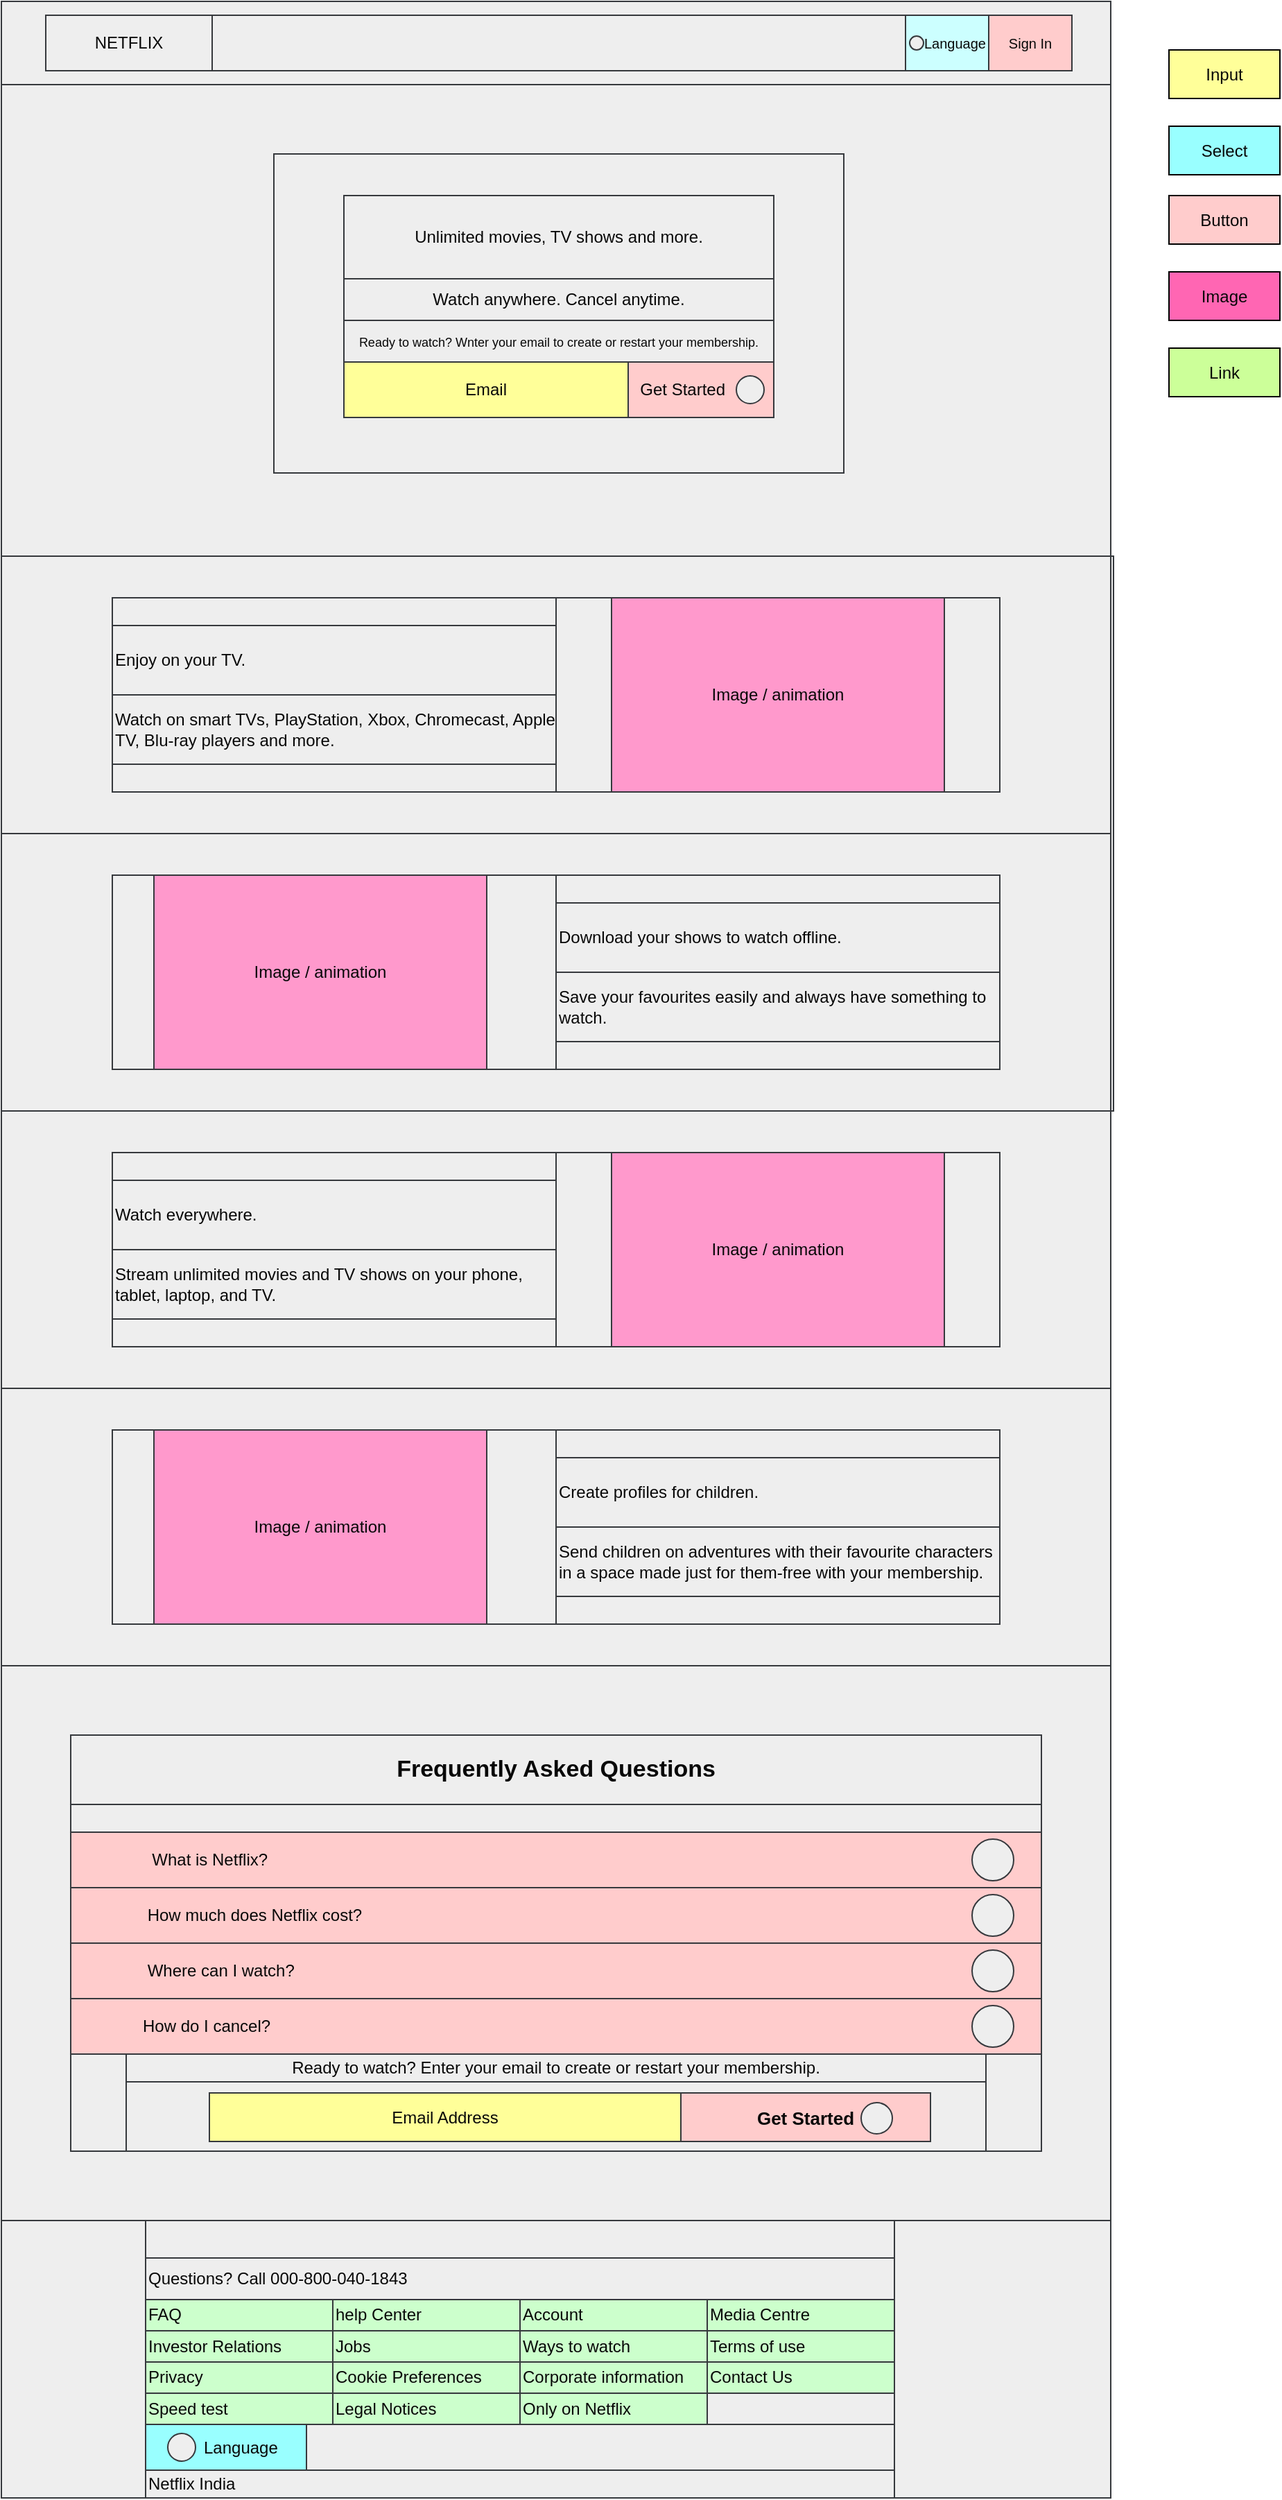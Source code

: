 <mxfile>
    <diagram id="2MTchfFb_s9nYzjPxEpD" name="Page-1">
        <mxGraphModel dx="890" dy="486" grid="1" gridSize="10" guides="1" tooltips="1" connect="1" arrows="1" fold="1" page="1" pageScale="1" pageWidth="827" pageHeight="1169" math="0" shadow="0">
            <root>
                <mxCell id="0"/>
                <mxCell id="1" parent="0"/>
                <mxCell id="gwxy_xO0gbG-nAFQHQx_-2" value="" style="rounded=0;whiteSpace=wrap;html=1;fillColor=#eeeeee;strokeColor=#36393d;fontColor=#080808;" parent="1" vertex="1">
                    <mxGeometry x="38" y="40" width="800" height="400" as="geometry"/>
                </mxCell>
                <mxCell id="gwxy_xO0gbG-nAFQHQx_-7" value="" style="rounded=0;whiteSpace=wrap;html=1;fillColor=#eeeeee;strokeColor=#36393d;fontColor=#080808;" parent="1" vertex="1">
                    <mxGeometry x="38" y="40" width="800" height="60" as="geometry"/>
                </mxCell>
                <mxCell id="gwxy_xO0gbG-nAFQHQx_-8" value="" style="rounded=0;whiteSpace=wrap;html=1;fillColor=#eeeeee;strokeColor=#36393d;fontColor=#080808;" parent="1" vertex="1">
                    <mxGeometry x="70" y="50" width="740" height="40" as="geometry"/>
                </mxCell>
                <mxCell id="gwxy_xO0gbG-nAFQHQx_-9" value="NETFLIX" style="rounded=0;whiteSpace=wrap;html=1;fillColor=#eeeeee;strokeColor=#36393d;fontColor=#080808;" parent="1" vertex="1">
                    <mxGeometry x="70" y="50" width="120" height="40" as="geometry"/>
                </mxCell>
                <mxCell id="gwxy_xO0gbG-nAFQHQx_-10" value="Language" style="rounded=0;whiteSpace=wrap;html=1;fontSize=10;align=right;fillColor=#CCFFFF;strokeColor=#36393d;fontColor=#080808;" parent="1" vertex="1">
                    <mxGeometry x="690" y="50" width="60" height="40" as="geometry"/>
                </mxCell>
                <mxCell id="gwxy_xO0gbG-nAFQHQx_-11" value="Sign In" style="rounded=0;whiteSpace=wrap;html=1;fontSize=10;fillColor=#FFCCCC;strokeColor=#36393d;fontColor=#080808;" parent="1" vertex="1">
                    <mxGeometry x="750" y="50" width="60" height="40" as="geometry"/>
                </mxCell>
                <mxCell id="gwxy_xO0gbG-nAFQHQx_-14" value="" style="rounded=0;whiteSpace=wrap;html=1;fillColor=#eeeeee;strokeColor=#36393d;fontColor=#080808;" parent="1" vertex="1">
                    <mxGeometry x="234.5" y="150" width="411" height="230" as="geometry"/>
                </mxCell>
                <mxCell id="gwxy_xO0gbG-nAFQHQx_-15" value="Unlimited movies, TV shows and more." style="rounded=0;whiteSpace=wrap;html=1;fillColor=#eeeeee;strokeColor=#36393d;fontColor=#080808;" parent="1" vertex="1">
                    <mxGeometry x="285" y="180" width="310" height="60" as="geometry"/>
                </mxCell>
                <mxCell id="gwxy_xO0gbG-nAFQHQx_-16" value="Watch anywhere. Cancel anytime." style="rounded=0;whiteSpace=wrap;html=1;fillColor=#eeeeee;strokeColor=#36393d;fontColor=#080808;" parent="1" vertex="1">
                    <mxGeometry x="285" y="240" width="310" height="30" as="geometry"/>
                </mxCell>
                <mxCell id="gwxy_xO0gbG-nAFQHQx_-17" value="&lt;font style=&quot;font-size: 9px&quot;&gt;Ready to watch? Wnter your email to create or restart your membership.&lt;/font&gt;" style="rounded=0;whiteSpace=wrap;html=1;fillColor=#eeeeee;strokeColor=#36393d;fontColor=#080808;" parent="1" vertex="1">
                    <mxGeometry x="285" y="270" width="310" height="30" as="geometry"/>
                </mxCell>
                <mxCell id="gwxy_xO0gbG-nAFQHQx_-18" value="Email" style="rounded=0;whiteSpace=wrap;html=1;fillColor=#FFFF99;strokeColor=#36393d;fontColor=#080808;" parent="1" vertex="1">
                    <mxGeometry x="285" y="300" width="205" height="40" as="geometry"/>
                </mxCell>
                <mxCell id="gwxy_xO0gbG-nAFQHQx_-19" value="&amp;nbsp; Get Started" style="rounded=0;whiteSpace=wrap;html=1;align=left;fillColor=#FFCCCC;strokeColor=#36393d;fontColor=#080808;" parent="1" vertex="1">
                    <mxGeometry x="490" y="300" width="105" height="40" as="geometry"/>
                </mxCell>
                <mxCell id="gwxy_xO0gbG-nAFQHQx_-26" value="" style="rounded=0;whiteSpace=wrap;html=1;fillColor=#eeeeee;strokeColor=#36393d;fontColor=#080808;" parent="1" vertex="1">
                    <mxGeometry x="38" y="1240" width="800" height="400" as="geometry"/>
                </mxCell>
                <mxCell id="gwxy_xO0gbG-nAFQHQx_-27" value="+" style="rounded=0;whiteSpace=wrap;html=1;fillColor=#eeeeee;strokeColor=#36393d;fontColor=#080808;" parent="1" vertex="1">
                    <mxGeometry x="38" y="1640" width="800" height="200" as="geometry"/>
                </mxCell>
                <mxCell id="gwxy_xO0gbG-nAFQHQx_-48" value="" style="rounded=0;whiteSpace=wrap;html=1;fillColor=#eeeeee;strokeColor=#36393d;fontColor=#080808;" parent="1" vertex="1">
                    <mxGeometry x="88" y="1290" width="700" height="300" as="geometry"/>
                </mxCell>
                <mxCell id="gwxy_xO0gbG-nAFQHQx_-49" value="Frequently Asked Questions" style="rounded=0;whiteSpace=wrap;html=1;fontStyle=1;fontSize=17;fillColor=#eeeeee;strokeColor=#36393d;fontColor=#080808;" parent="1" vertex="1">
                    <mxGeometry x="88" y="1290" width="700" height="50" as="geometry"/>
                </mxCell>
                <mxCell id="gwxy_xO0gbG-nAFQHQx_-50" value="&amp;nbsp; &amp;nbsp; &amp;nbsp; &amp;nbsp; &amp;nbsp; &amp;nbsp; &amp;nbsp; &amp;nbsp; &amp;nbsp;What is Netflix?" style="rounded=0;whiteSpace=wrap;html=1;align=left;fillColor=#FFCCCC;strokeColor=#36393d;fontColor=#080808;" parent="1" vertex="1">
                    <mxGeometry x="88" y="1360" width="700" height="40" as="geometry"/>
                </mxCell>
                <mxCell id="gwxy_xO0gbG-nAFQHQx_-51" value="&amp;nbsp; &amp;nbsp; &amp;nbsp; &amp;nbsp; &amp;nbsp; &amp;nbsp; &amp;nbsp; &amp;nbsp; How much does Netflix cost?" style="rounded=0;whiteSpace=wrap;html=1;align=left;fillColor=#FFCCCC;strokeColor=#36393d;fontColor=#080808;" parent="1" vertex="1">
                    <mxGeometry x="88" y="1400" width="700" height="40" as="geometry"/>
                </mxCell>
                <mxCell id="gwxy_xO0gbG-nAFQHQx_-52" value="&amp;nbsp; &amp;nbsp; &amp;nbsp; &amp;nbsp; &amp;nbsp; &amp;nbsp; &amp;nbsp; &amp;nbsp; Where can I watch?" style="rounded=0;whiteSpace=wrap;html=1;align=left;fillColor=#FFCCCC;strokeColor=#36393d;fontColor=#080808;" parent="1" vertex="1">
                    <mxGeometry x="88" y="1440" width="700" height="40" as="geometry"/>
                </mxCell>
                <mxCell id="gwxy_xO0gbG-nAFQHQx_-53" value="&amp;nbsp; &amp;nbsp; &amp;nbsp; &amp;nbsp; &amp;nbsp; &amp;nbsp; &amp;nbsp; &amp;nbsp;How do I cancel?&amp;nbsp;" style="rounded=0;whiteSpace=wrap;html=1;align=left;fillColor=#FFCCCC;strokeColor=#36393d;fontColor=#080808;" parent="1" vertex="1">
                    <mxGeometry x="88" y="1480" width="700" height="40" as="geometry"/>
                </mxCell>
                <mxCell id="gwxy_xO0gbG-nAFQHQx_-55" value="" style="rounded=0;whiteSpace=wrap;html=1;fillColor=#eeeeee;strokeColor=#36393d;fontColor=#080808;" parent="1" vertex="1">
                    <mxGeometry x="128" y="1520" width="620" height="70" as="geometry"/>
                </mxCell>
                <mxCell id="gwxy_xO0gbG-nAFQHQx_-56" value="Ready to watch? Enter your email to create or restart your membership." style="rounded=0;whiteSpace=wrap;html=1;fillColor=#eeeeee;strokeColor=#36393d;fontColor=#080808;" parent="1" vertex="1">
                    <mxGeometry x="128" y="1520" width="620" height="20" as="geometry"/>
                </mxCell>
                <mxCell id="gwxy_xO0gbG-nAFQHQx_-57" value="Email Address" style="rounded=0;whiteSpace=wrap;html=1;fillColor=#FFFF99;strokeColor=#36393d;fontColor=#080808;" parent="1" vertex="1">
                    <mxGeometry x="188" y="1548" width="340" height="35" as="geometry"/>
                </mxCell>
                <mxCell id="gwxy_xO0gbG-nAFQHQx_-58" value="Get Started" style="rounded=0;whiteSpace=wrap;html=1;fillColor=#FFCCCC;fontStyle=1;fontSize=13;strokeColor=#36393d;fontColor=#080808;" parent="1" vertex="1">
                    <mxGeometry x="528" y="1548" width="180" height="35" as="geometry"/>
                </mxCell>
                <mxCell id="gwxy_xO0gbG-nAFQHQx_-59" value="" style="group;fillColor=#eeeeee;strokeColor=#36393d;fontColor=#080808;" parent="1" vertex="1" connectable="0">
                    <mxGeometry x="40" y="440" width="800" height="400" as="geometry"/>
                </mxCell>
                <mxCell id="gwxy_xO0gbG-nAFQHQx_-6" value="" style="rounded=0;whiteSpace=wrap;html=1;fillColor=#eeeeee;strokeColor=#36393d;fontColor=#080808;" parent="gwxy_xO0gbG-nAFQHQx_-59" vertex="1">
                    <mxGeometry x="-2" width="800" height="200" as="geometry"/>
                </mxCell>
                <mxCell id="gwxy_xO0gbG-nAFQHQx_-33" value="" style="rounded=0;whiteSpace=wrap;html=1;fillColor=#eeeeee;strokeColor=#36393d;fontColor=#080808;" parent="gwxy_xO0gbG-nAFQHQx_-59" vertex="1">
                    <mxGeometry x="78" y="30" width="320" height="140" as="geometry"/>
                </mxCell>
                <mxCell id="gwxy_xO0gbG-nAFQHQx_-34" value="" style="rounded=0;whiteSpace=wrap;html=1;fillColor=#eeeeee;strokeColor=#36393d;fontColor=#080808;" parent="gwxy_xO0gbG-nAFQHQx_-59" vertex="1">
                    <mxGeometry x="398" y="30" width="320" height="140" as="geometry"/>
                </mxCell>
                <mxCell id="gwxy_xO0gbG-nAFQHQx_-35" value="Enjoy on your TV." style="rounded=0;whiteSpace=wrap;html=1;fillColor=#eeeeee;strokeColor=#36393d;fontColor=#080808;align=left;" parent="gwxy_xO0gbG-nAFQHQx_-59" vertex="1">
                    <mxGeometry x="78" y="50" width="320" height="50" as="geometry"/>
                </mxCell>
                <mxCell id="gwxy_xO0gbG-nAFQHQx_-36" value="Watch on smart TVs, PlayStation, Xbox, Chromecast, Apple TV, Blu-ray players and more." style="rounded=0;whiteSpace=wrap;html=1;fillColor=#eeeeee;strokeColor=#36393d;fontColor=#080808;align=left;" parent="gwxy_xO0gbG-nAFQHQx_-59" vertex="1">
                    <mxGeometry x="78" y="100" width="320" height="50" as="geometry"/>
                </mxCell>
                <mxCell id="gwxy_xO0gbG-nAFQHQx_-37" value="Image / animation" style="rounded=0;whiteSpace=wrap;html=1;fillColor=#FF99CC;strokeColor=#36393d;fontColor=#080808;" parent="gwxy_xO0gbG-nAFQHQx_-59" vertex="1">
                    <mxGeometry x="438" y="30" width="240" height="140" as="geometry"/>
                </mxCell>
                <mxCell id="gwxy_xO0gbG-nAFQHQx_-61" value="" style="group;fillColor=#eeeeee;strokeColor=#36393d;fontColor=#080808;" parent="gwxy_xO0gbG-nAFQHQx_-59" vertex="1" connectable="0">
                    <mxGeometry x="-2" y="200" width="800" height="200" as="geometry"/>
                </mxCell>
                <mxCell id="gwxy_xO0gbG-nAFQHQx_-3" value="" style="rounded=0;whiteSpace=wrap;html=1;fillColor=#eeeeee;strokeColor=#36393d;fontColor=#080808;" parent="gwxy_xO0gbG-nAFQHQx_-61" vertex="1">
                    <mxGeometry width="800" height="200" as="geometry"/>
                </mxCell>
                <mxCell id="gwxy_xO0gbG-nAFQHQx_-28" value="" style="rounded=0;whiteSpace=wrap;html=1;fillColor=#eeeeee;strokeColor=#36393d;fontColor=#080808;" parent="gwxy_xO0gbG-nAFQHQx_-61" vertex="1">
                    <mxGeometry x="80" y="30" width="320" height="140" as="geometry"/>
                </mxCell>
                <mxCell id="gwxy_xO0gbG-nAFQHQx_-29" value="" style="rounded=0;whiteSpace=wrap;html=1;fillColor=#eeeeee;strokeColor=#36393d;fontColor=#080808;" parent="gwxy_xO0gbG-nAFQHQx_-61" vertex="1">
                    <mxGeometry x="400" y="30" width="320" height="140" as="geometry"/>
                </mxCell>
                <mxCell id="gwxy_xO0gbG-nAFQHQx_-30" value="Download your shows to watch offline.&amp;nbsp;" style="rounded=0;whiteSpace=wrap;html=1;fillColor=#eeeeee;strokeColor=#36393d;fontColor=#080808;align=left;" parent="gwxy_xO0gbG-nAFQHQx_-61" vertex="1">
                    <mxGeometry x="400" y="50" width="320" height="50" as="geometry"/>
                </mxCell>
                <mxCell id="gwxy_xO0gbG-nAFQHQx_-31" value="Save your favourites easily and always have something to watch." style="rounded=0;whiteSpace=wrap;html=1;fillColor=#eeeeee;strokeColor=#36393d;fontColor=#080808;align=left;" parent="gwxy_xO0gbG-nAFQHQx_-61" vertex="1">
                    <mxGeometry x="400" y="100" width="320" height="50" as="geometry"/>
                </mxCell>
                <mxCell id="gwxy_xO0gbG-nAFQHQx_-32" value="Image / animation" style="rounded=0;whiteSpace=wrap;html=1;fillColor=#FF99CC;strokeColor=#36393d;fontColor=#080808;" parent="gwxy_xO0gbG-nAFQHQx_-61" vertex="1">
                    <mxGeometry x="110" y="30" width="240" height="140" as="geometry"/>
                </mxCell>
                <mxCell id="gwxy_xO0gbG-nAFQHQx_-62" value="S" style="group;fillColor=#eeeeee;strokeColor=#36393d;fontColor=#080808;" parent="1" vertex="1" connectable="0">
                    <mxGeometry x="38" y="840" width="800" height="400" as="geometry"/>
                </mxCell>
                <mxCell id="gwxy_xO0gbG-nAFQHQx_-63" value="" style="rounded=0;whiteSpace=wrap;html=1;fillColor=#eeeeee;strokeColor=#36393d;fontColor=#080808;" parent="gwxy_xO0gbG-nAFQHQx_-62" vertex="1">
                    <mxGeometry width="800" height="200" as="geometry"/>
                </mxCell>
                <mxCell id="gwxy_xO0gbG-nAFQHQx_-64" value="" style="rounded=0;whiteSpace=wrap;html=1;fillColor=#eeeeee;strokeColor=#36393d;fontColor=#080808;" parent="gwxy_xO0gbG-nAFQHQx_-62" vertex="1">
                    <mxGeometry x="80" y="30" width="320" height="140" as="geometry"/>
                </mxCell>
                <mxCell id="gwxy_xO0gbG-nAFQHQx_-65" value="" style="rounded=0;whiteSpace=wrap;html=1;fillColor=#eeeeee;strokeColor=#36393d;fontColor=#080808;" parent="gwxy_xO0gbG-nAFQHQx_-62" vertex="1">
                    <mxGeometry x="400" y="30" width="320" height="140" as="geometry"/>
                </mxCell>
                <mxCell id="gwxy_xO0gbG-nAFQHQx_-66" value="Watch everywhere." style="rounded=0;whiteSpace=wrap;html=1;fillColor=#eeeeee;strokeColor=#36393d;fontColor=#080808;align=left;" parent="gwxy_xO0gbG-nAFQHQx_-62" vertex="1">
                    <mxGeometry x="80" y="50" width="320" height="50" as="geometry"/>
                </mxCell>
                <mxCell id="gwxy_xO0gbG-nAFQHQx_-67" value="Stream unlimited movies and TV shows on your phone, tablet, laptop, and TV." style="rounded=0;whiteSpace=wrap;html=1;fillColor=#eeeeee;strokeColor=#36393d;fontColor=#080808;align=left;" parent="gwxy_xO0gbG-nAFQHQx_-62" vertex="1">
                    <mxGeometry x="80" y="100" width="320" height="50" as="geometry"/>
                </mxCell>
                <mxCell id="gwxy_xO0gbG-nAFQHQx_-68" value="Image / animation" style="rounded=0;whiteSpace=wrap;html=1;fillColor=#FF99CC;strokeColor=#36393d;fontColor=#080808;" parent="gwxy_xO0gbG-nAFQHQx_-62" vertex="1">
                    <mxGeometry x="440" y="30" width="240" height="140" as="geometry"/>
                </mxCell>
                <mxCell id="gwxy_xO0gbG-nAFQHQx_-69" value="" style="group;fillColor=#eeeeee;strokeColor=#36393d;fontColor=#080808;" parent="gwxy_xO0gbG-nAFQHQx_-62" vertex="1" connectable="0">
                    <mxGeometry y="200" width="800" height="200" as="geometry"/>
                </mxCell>
                <mxCell id="gwxy_xO0gbG-nAFQHQx_-70" value="" style="rounded=0;whiteSpace=wrap;html=1;fillColor=#eeeeee;strokeColor=#36393d;fontColor=#080808;" parent="gwxy_xO0gbG-nAFQHQx_-69" vertex="1">
                    <mxGeometry width="800" height="200" as="geometry"/>
                </mxCell>
                <mxCell id="gwxy_xO0gbG-nAFQHQx_-71" value="" style="rounded=0;whiteSpace=wrap;html=1;fillColor=#eeeeee;strokeColor=#36393d;fontColor=#080808;" parent="gwxy_xO0gbG-nAFQHQx_-69" vertex="1">
                    <mxGeometry x="80" y="30" width="320" height="140" as="geometry"/>
                </mxCell>
                <mxCell id="gwxy_xO0gbG-nAFQHQx_-72" value="" style="rounded=0;whiteSpace=wrap;html=1;fillColor=#eeeeee;strokeColor=#36393d;fontColor=#080808;" parent="gwxy_xO0gbG-nAFQHQx_-69" vertex="1">
                    <mxGeometry x="400" y="30" width="320" height="140" as="geometry"/>
                </mxCell>
                <mxCell id="gwxy_xO0gbG-nAFQHQx_-73" value="Create profiles for children." style="rounded=0;whiteSpace=wrap;html=1;fillColor=#eeeeee;strokeColor=#36393d;fontColor=#080808;align=left;" parent="gwxy_xO0gbG-nAFQHQx_-69" vertex="1">
                    <mxGeometry x="400" y="50" width="320" height="50" as="geometry"/>
                </mxCell>
                <mxCell id="gwxy_xO0gbG-nAFQHQx_-74" value="Send children on adventures with their favourite characters in a space made just for them-free with your membership." style="rounded=0;whiteSpace=wrap;html=1;fillColor=#eeeeee;strokeColor=#36393d;fontColor=#080808;align=left;" parent="gwxy_xO0gbG-nAFQHQx_-69" vertex="1">
                    <mxGeometry x="400" y="100" width="320" height="50" as="geometry"/>
                </mxCell>
                <mxCell id="gwxy_xO0gbG-nAFQHQx_-75" value="Image / animation" style="rounded=0;whiteSpace=wrap;html=1;fillColor=#FF99CC;strokeColor=#36393d;fontColor=#080808;" parent="gwxy_xO0gbG-nAFQHQx_-69" vertex="1">
                    <mxGeometry x="110" y="30" width="240" height="140" as="geometry"/>
                </mxCell>
                <mxCell id="gwxy_xO0gbG-nAFQHQx_-77" value="" style="rounded=0;whiteSpace=wrap;html=1;fillColor=#eeeeee;strokeColor=#36393d;fontColor=#080808;" parent="1" vertex="1">
                    <mxGeometry x="142" y="1640" width="540" height="200" as="geometry"/>
                </mxCell>
                <mxCell id="gwxy_xO0gbG-nAFQHQx_-78" value="Questions? Call 000-800-040-1843" style="rounded=0;whiteSpace=wrap;html=1;align=left;fillColor=#eeeeee;strokeColor=#36393d;fontColor=#080808;" parent="1" vertex="1">
                    <mxGeometry x="142" y="1667" width="540" height="30" as="geometry"/>
                </mxCell>
                <mxCell id="gwxy_xO0gbG-nAFQHQx_-79" value="" style="rounded=0;whiteSpace=wrap;html=1;fillColor=#eeeeee;strokeColor=#36393d;fontColor=#080808;" parent="1" vertex="1">
                    <mxGeometry x="142" y="1697" width="540" height="90" as="geometry"/>
                </mxCell>
                <mxCell id="gwxy_xO0gbG-nAFQHQx_-81" value="" style="rounded=0;whiteSpace=wrap;html=1;fillColor=#eeeeee;strokeColor=#36393d;fontColor=#080808;" parent="1" vertex="1">
                    <mxGeometry x="142" y="1787" width="540" height="33" as="geometry"/>
                </mxCell>
                <mxCell id="gwxy_xO0gbG-nAFQHQx_-82" value="&amp;nbsp; &amp;nbsp; &amp;nbsp; &amp;nbsp; &amp;nbsp; &amp;nbsp; Language" style="rounded=0;whiteSpace=wrap;html=1;align=left;fillColor=#99FFFF;strokeColor=#36393d;fontColor=#080808;" parent="1" vertex="1">
                    <mxGeometry x="142" y="1787" width="116" height="33" as="geometry"/>
                </mxCell>
                <mxCell id="gwxy_xO0gbG-nAFQHQx_-83" value="Netflix India" style="rounded=0;whiteSpace=wrap;html=1;align=left;fillColor=#eeeeee;strokeColor=#36393d;fontColor=#080808;" parent="1" vertex="1">
                    <mxGeometry x="142" y="1820" width="540" height="20" as="geometry"/>
                </mxCell>
                <mxCell id="gwxy_xO0gbG-nAFQHQx_-89" value="" style="group;fillColor=#CCFFCC;strokeColor=#36393d;fontColor=#080808;" parent="1" vertex="1" connectable="0">
                    <mxGeometry x="142" y="1697" width="135" height="90" as="geometry"/>
                </mxCell>
                <mxCell id="gwxy_xO0gbG-nAFQHQx_-85" value="FAQ" style="rounded=0;whiteSpace=wrap;html=1;align=left;fillColor=#CCFFCC;strokeColor=#36393d;fontColor=#080808;" parent="gwxy_xO0gbG-nAFQHQx_-89" vertex="1">
                    <mxGeometry width="135" height="22.5" as="geometry"/>
                </mxCell>
                <mxCell id="gwxy_xO0gbG-nAFQHQx_-86" value="Investor Relations" style="rounded=0;whiteSpace=wrap;html=1;align=left;fillColor=#CCFFCC;strokeColor=#36393d;fontColor=#080808;" parent="gwxy_xO0gbG-nAFQHQx_-89" vertex="1">
                    <mxGeometry y="22.5" width="135" height="22.5" as="geometry"/>
                </mxCell>
                <mxCell id="gwxy_xO0gbG-nAFQHQx_-87" value="Privacy" style="rounded=0;whiteSpace=wrap;html=1;align=left;fillColor=#CCFFCC;strokeColor=#36393d;fontColor=#080808;" parent="gwxy_xO0gbG-nAFQHQx_-89" vertex="1">
                    <mxGeometry y="45" width="135" height="22.5" as="geometry"/>
                </mxCell>
                <mxCell id="gwxy_xO0gbG-nAFQHQx_-88" value="Speed test" style="rounded=0;whiteSpace=wrap;html=1;align=left;fillColor=#CCFFCC;strokeColor=#36393d;fontColor=#080808;" parent="gwxy_xO0gbG-nAFQHQx_-89" vertex="1">
                    <mxGeometry y="67.5" width="135" height="22.5" as="geometry"/>
                </mxCell>
                <mxCell id="gwxy_xO0gbG-nAFQHQx_-90" value="" style="group;fillColor=#eeeeee;strokeColor=#36393d;fontColor=#080808;" parent="1" vertex="1" connectable="0">
                    <mxGeometry x="547" y="1697" width="135" height="90" as="geometry"/>
                </mxCell>
                <mxCell id="gwxy_xO0gbG-nAFQHQx_-91" value="Media Centre" style="rounded=0;whiteSpace=wrap;html=1;align=left;fillColor=#CCFFCC;strokeColor=#36393d;fontColor=#080808;" parent="gwxy_xO0gbG-nAFQHQx_-90" vertex="1">
                    <mxGeometry width="135" height="22.5" as="geometry"/>
                </mxCell>
                <mxCell id="gwxy_xO0gbG-nAFQHQx_-92" value="Terms of use" style="rounded=0;whiteSpace=wrap;html=1;align=left;fillColor=#CCFFCC;strokeColor=#36393d;fontColor=#080808;" parent="gwxy_xO0gbG-nAFQHQx_-90" vertex="1">
                    <mxGeometry y="22.5" width="135" height="22.5" as="geometry"/>
                </mxCell>
                <mxCell id="gwxy_xO0gbG-nAFQHQx_-93" value="Contact Us" style="rounded=0;whiteSpace=wrap;html=1;align=left;fillColor=#CCFFCC;strokeColor=#36393d;fontColor=#080808;" parent="gwxy_xO0gbG-nAFQHQx_-90" vertex="1">
                    <mxGeometry y="45" width="135" height="22.5" as="geometry"/>
                </mxCell>
                <mxCell id="gwxy_xO0gbG-nAFQHQx_-95" value="Account" style="group;align=left;fillColor=#eeeeee;strokeColor=#36393d;fontColor=#080808;" parent="1" vertex="1" connectable="0">
                    <mxGeometry x="412" y="1697" width="135" height="90" as="geometry"/>
                </mxCell>
                <mxCell id="gwxy_xO0gbG-nAFQHQx_-96" value="Account" style="rounded=0;whiteSpace=wrap;html=1;align=left;fillColor=#CCFFCC;strokeColor=#36393d;fontColor=#080808;" parent="gwxy_xO0gbG-nAFQHQx_-95" vertex="1">
                    <mxGeometry width="135" height="22.5" as="geometry"/>
                </mxCell>
                <mxCell id="gwxy_xO0gbG-nAFQHQx_-97" value="Ways to watch" style="rounded=0;whiteSpace=wrap;html=1;align=left;fillColor=#CCFFCC;strokeColor=#36393d;fontColor=#080808;" parent="gwxy_xO0gbG-nAFQHQx_-95" vertex="1">
                    <mxGeometry y="22.5" width="135" height="22.5" as="geometry"/>
                </mxCell>
                <mxCell id="gwxy_xO0gbG-nAFQHQx_-98" value="Corporate information" style="rounded=0;whiteSpace=wrap;html=1;align=left;fillColor=#CCFFCC;strokeColor=#36393d;fontColor=#080808;" parent="gwxy_xO0gbG-nAFQHQx_-95" vertex="1">
                    <mxGeometry y="45" width="135" height="22.5" as="geometry"/>
                </mxCell>
                <mxCell id="gwxy_xO0gbG-nAFQHQx_-99" value="Only on Netflix" style="rounded=0;whiteSpace=wrap;html=1;align=left;fillColor=#CCFFCC;strokeColor=#36393d;fontColor=#080808;" parent="gwxy_xO0gbG-nAFQHQx_-95" vertex="1">
                    <mxGeometry y="67.5" width="135" height="22.5" as="geometry"/>
                </mxCell>
                <mxCell id="gwxy_xO0gbG-nAFQHQx_-100" value="Help Center" style="group;fillColor=#eeeeee;strokeColor=#36393d;fontColor=#080808;" parent="1" vertex="1" connectable="0">
                    <mxGeometry x="277" y="1697" width="135" height="90" as="geometry"/>
                </mxCell>
                <mxCell id="gwxy_xO0gbG-nAFQHQx_-101" value="help Center" style="rounded=0;whiteSpace=wrap;html=1;align=left;fillColor=#CCFFCC;strokeColor=#36393d;fontColor=#080808;" parent="gwxy_xO0gbG-nAFQHQx_-100" vertex="1">
                    <mxGeometry width="135" height="22.5" as="geometry"/>
                </mxCell>
                <mxCell id="gwxy_xO0gbG-nAFQHQx_-102" value="Jobs" style="rounded=0;whiteSpace=wrap;html=1;align=left;fillColor=#CCFFCC;strokeColor=#36393d;fontColor=#080808;" parent="gwxy_xO0gbG-nAFQHQx_-100" vertex="1">
                    <mxGeometry y="22.5" width="135" height="22.5" as="geometry"/>
                </mxCell>
                <mxCell id="gwxy_xO0gbG-nAFQHQx_-103" value="Cookie Preferences" style="rounded=0;whiteSpace=wrap;html=1;align=left;fillColor=#CCFFCC;strokeColor=#36393d;fontColor=#080808;" parent="gwxy_xO0gbG-nAFQHQx_-100" vertex="1">
                    <mxGeometry y="45" width="135" height="22.5" as="geometry"/>
                </mxCell>
                <mxCell id="gwxy_xO0gbG-nAFQHQx_-104" value="Legal Notices" style="rounded=0;whiteSpace=wrap;html=1;align=left;fillColor=#CCFFCC;strokeColor=#36393d;fontColor=#080808;" parent="gwxy_xO0gbG-nAFQHQx_-100" vertex="1">
                    <mxGeometry y="67.5" width="135" height="22.5" as="geometry"/>
                </mxCell>
                <mxCell id="gwxy_xO0gbG-nAFQHQx_-105" value="" style="ellipse;whiteSpace=wrap;html=1;aspect=fixed;strokeColor=#36393d;fillColor=#eeeeee;align=left;fontColor=#080808;" parent="1" vertex="1">
                    <mxGeometry x="158" y="1793.5" width="20" height="20" as="geometry"/>
                </mxCell>
                <mxCell id="gwxy_xO0gbG-nAFQHQx_-106" value="" style="ellipse;whiteSpace=wrap;html=1;aspect=fixed;strokeColor=#36393d;fillColor=#eeeeee;align=left;fontColor=#080808;" parent="1" vertex="1">
                    <mxGeometry x="738" y="1365" width="30" height="30" as="geometry"/>
                </mxCell>
                <mxCell id="gwxy_xO0gbG-nAFQHQx_-107" value="" style="ellipse;whiteSpace=wrap;html=1;aspect=fixed;strokeColor=#36393d;fillColor=#eeeeee;align=left;fontColor=#080808;" parent="1" vertex="1">
                    <mxGeometry x="738" y="1405" width="30" height="30" as="geometry"/>
                </mxCell>
                <mxCell id="gwxy_xO0gbG-nAFQHQx_-108" value="" style="ellipse;whiteSpace=wrap;html=1;aspect=fixed;strokeColor=#36393d;fillColor=#eeeeee;align=left;fontColor=#080808;" parent="1" vertex="1">
                    <mxGeometry x="738" y="1445" width="30" height="30" as="geometry"/>
                </mxCell>
                <mxCell id="gwxy_xO0gbG-nAFQHQx_-109" value="" style="ellipse;whiteSpace=wrap;html=1;aspect=fixed;strokeColor=#36393d;fillColor=#eeeeee;align=left;fontColor=#080808;" parent="1" vertex="1">
                    <mxGeometry x="738" y="1485" width="30" height="30" as="geometry"/>
                </mxCell>
                <mxCell id="gwxy_xO0gbG-nAFQHQx_-110" value="" style="ellipse;whiteSpace=wrap;html=1;aspect=fixed;strokeColor=#36393d;fillColor=#eeeeee;align=left;fontColor=#080808;" parent="1" vertex="1">
                    <mxGeometry x="658" y="1555" width="22.5" height="22.5" as="geometry"/>
                </mxCell>
                <mxCell id="gwxy_xO0gbG-nAFQHQx_-112" value="" style="ellipse;whiteSpace=wrap;html=1;aspect=fixed;fontSize=13;strokeColor=#36393d;fillColor=#eeeeee;align=left;fontColor=#080808;" parent="1" vertex="1">
                    <mxGeometry x="568" y="310" width="20" height="20" as="geometry"/>
                </mxCell>
                <mxCell id="gwxy_xO0gbG-nAFQHQx_-113" value="" style="ellipse;whiteSpace=wrap;html=1;aspect=fixed;fontSize=10;strokeColor=#36393d;fillColor=#eeeeee;align=right;fontColor=#080808;" parent="1" vertex="1">
                    <mxGeometry x="693" y="65" width="10" height="10" as="geometry"/>
                </mxCell>
                <mxCell id="2" value="Input" style="whiteSpace=wrap;html=1;fontColor=#080808;fillColor=#FFFF99;" parent="1" vertex="1">
                    <mxGeometry x="880" y="75" width="80" height="35" as="geometry"/>
                </mxCell>
                <mxCell id="3" value="Select" style="whiteSpace=wrap;html=1;fontColor=#080808;fillColor=#99FFFF;" parent="1" vertex="1">
                    <mxGeometry x="880" y="130" width="80" height="35" as="geometry"/>
                </mxCell>
                <mxCell id="4" value="Button" style="whiteSpace=wrap;html=1;fontColor=#080808;fillColor=#FFCCCC;" parent="1" vertex="1">
                    <mxGeometry x="880" y="180" width="80" height="35" as="geometry"/>
                </mxCell>
                <mxCell id="5" value="Image" style="whiteSpace=wrap;html=1;fontColor=#080808;fillColor=#FF66B3;" parent="1" vertex="1">
                    <mxGeometry x="880" y="235" width="80" height="35" as="geometry"/>
                </mxCell>
                <mxCell id="6" value="Link" style="whiteSpace=wrap;html=1;fontColor=#080808;fillColor=#CCFF99;" parent="1" vertex="1">
                    <mxGeometry x="880" y="290" width="80" height="35" as="geometry"/>
                </mxCell>
            </root>
        </mxGraphModel>
    </diagram>
    <diagram id="xeymZZCSMznekyoPFceY" name="Page-2">
        <mxGraphModel dx="890" dy="486" grid="1" gridSize="10" guides="1" tooltips="1" connect="1" arrows="1" fold="1" page="1" pageScale="1" pageWidth="850" pageHeight="1100" math="0" shadow="0">
            <root>
                <mxCell id="6iTyNaZmBqS1_gVY6Ax0-0"/>
                <mxCell id="6iTyNaZmBqS1_gVY6Ax0-1" parent="6iTyNaZmBqS1_gVY6Ax0-0"/>
                <mxCell id="1uL2I2nrj8zGVO3EZoQF-0" value="" style="rounded=0;whiteSpace=wrap;html=1;fillColor=#eeeeee;strokeColor=#36393d;fontColor=#080808;" vertex="1" parent="6iTyNaZmBqS1_gVY6Ax0-1">
                    <mxGeometry x="39" y="40" width="800" height="400" as="geometry"/>
                </mxCell>
                <mxCell id="wg4vVWrWtnVFMUsH4Hgz-0" value="" style="rounded=0;whiteSpace=wrap;html=1;fillColor=#eeeeee;strokeColor=#36393d;fontColor=#080808;" vertex="1" parent="6iTyNaZmBqS1_gVY6Ax0-1">
                    <mxGeometry x="39" y="40" width="800" height="60" as="geometry"/>
                </mxCell>
                <mxCell id="wg4vVWrWtnVFMUsH4Hgz-1" value="" style="rounded=0;whiteSpace=wrap;html=1;fillColor=#eeeeee;strokeColor=#36393d;fontColor=#080808;" vertex="1" parent="6iTyNaZmBqS1_gVY6Ax0-1">
                    <mxGeometry x="71" y="50" width="740" height="40" as="geometry"/>
                </mxCell>
                <mxCell id="wg4vVWrWtnVFMUsH4Hgz-2" value="NETFLIX" style="rounded=0;whiteSpace=wrap;html=1;fillColor=#eeeeee;strokeColor=#36393d;fontColor=#080808;" vertex="1" parent="6iTyNaZmBqS1_gVY6Ax0-1">
                    <mxGeometry x="71" y="50" width="120" height="40" as="geometry"/>
                </mxCell>
                <mxCell id="wg4vVWrWtnVFMUsH4Hgz-3" value="" style="rounded=0;whiteSpace=wrap;html=1;fillColor=#eeeeee;strokeColor=#36393d;fontColor=#080808;" vertex="1" parent="6iTyNaZmBqS1_gVY6Ax0-1">
                    <mxGeometry x="315" y="120" width="220" height="290" as="geometry"/>
                </mxCell>
                <mxCell id="wg4vVWrWtnVFMUsH4Hgz-4" value="" style="rounded=0;whiteSpace=wrap;html=1;fillColor=#eeeeee;strokeColor=#36393d;fontColor=#080808;" vertex="1" parent="6iTyNaZmBqS1_gVY6Ax0-1">
                    <mxGeometry x="340" y="150" width="170" height="110" as="geometry"/>
                </mxCell>
                <mxCell id="wg4vVWrWtnVFMUsH4Hgz-5" value="" style="rounded=0;whiteSpace=wrap;html=1;fillColor=#eeeeee;strokeColor=#36393d;fontColor=#080808;" vertex="1" parent="6iTyNaZmBqS1_gVY6Ax0-1">
                    <mxGeometry x="340" y="260" width="170" height="100" as="geometry"/>
                </mxCell>
                <mxCell id="wg4vVWrWtnVFMUsH4Hgz-6" value="Sign In" style="rounded=0;whiteSpace=wrap;html=1;fillColor=#eeeeee;strokeColor=#36393d;fontColor=#080808;align=left;" vertex="1" parent="6iTyNaZmBqS1_gVY6Ax0-1">
                    <mxGeometry x="340" y="150" width="170" height="30" as="geometry"/>
                </mxCell>
                <mxCell id="wg4vVWrWtnVFMUsH4Hgz-7" value="Email or phone number" style="rounded=0;whiteSpace=wrap;html=1;fillColor=#eeeeee;strokeColor=#36393d;fontColor=#080808;align=left;" vertex="1" parent="6iTyNaZmBqS1_gVY6Ax0-1">
                    <mxGeometry x="340" y="180" width="170" height="30" as="geometry"/>
                </mxCell>
                <mxCell id="wg4vVWrWtnVFMUsH4Hgz-8" value="Sign In" style="rounded=0;whiteSpace=wrap;html=1;fillColor=#eeeeee;strokeColor=#36393d;fontColor=#080808;align=center;" vertex="1" parent="6iTyNaZmBqS1_gVY6Ax0-1">
                    <mxGeometry x="340" y="220" width="170" height="20" as="geometry"/>
                </mxCell>
                <mxCell id="wg4vVWrWtnVFMUsH4Hgz-9" value="Remember me" style="rounded=0;whiteSpace=wrap;html=1;fillColor=#eeeeee;strokeColor=#36393d;fontColor=#080808;align=center;" vertex="1" parent="6iTyNaZmBqS1_gVY6Ax0-1">
                    <mxGeometry x="340" y="240" width="90" height="20" as="geometry"/>
                </mxCell>
                <mxCell id="wg4vVWrWtnVFMUsH4Hgz-10" value="Need help?" style="rounded=0;whiteSpace=wrap;html=1;fillColor=#eeeeee;strokeColor=#36393d;fontColor=#080808;align=center;" vertex="1" parent="6iTyNaZmBqS1_gVY6Ax0-1">
                    <mxGeometry x="440" y="240" width="70" height="20" as="geometry"/>
                </mxCell>
                <mxCell id="wg4vVWrWtnVFMUsH4Hgz-11" value="Login with Facebook" style="rounded=0;whiteSpace=wrap;html=1;fillColor=#eeeeee;strokeColor=#36393d;fontColor=#080808;align=center;" vertex="1" parent="6iTyNaZmBqS1_gVY6Ax0-1">
                    <mxGeometry x="340" y="270" width="120" height="20" as="geometry"/>
                </mxCell>
                <mxCell id="wg4vVWrWtnVFMUsH4Hgz-12" value="New to Netflix?" style="rounded=0;whiteSpace=wrap;html=1;fillColor=#eeeeee;strokeColor=#36393d;fontColor=#080808;align=left;" vertex="1" parent="6iTyNaZmBqS1_gVY6Ax0-1">
                    <mxGeometry x="340" y="290" width="90" height="20" as="geometry"/>
                </mxCell>
                <mxCell id="wg4vVWrWtnVFMUsH4Hgz-13" value="Sign up now" style="rounded=0;whiteSpace=wrap;html=1;fillColor=#eeeeee;strokeColor=#36393d;fontColor=#080808;align=left;" vertex="1" parent="6iTyNaZmBqS1_gVY6Ax0-1">
                    <mxGeometry x="430" y="290" width="70" height="20" as="geometry"/>
                </mxCell>
                <mxCell id="wg4vVWrWtnVFMUsH4Hgz-14" value="This page is preotected by Google reCAPTCHA to ensure you're not a bot. Learn More" style="rounded=0;whiteSpace=wrap;html=1;fillColor=#eeeeee;strokeColor=#36393d;fontColor=#080808;align=left;" vertex="1" parent="6iTyNaZmBqS1_gVY6Ax0-1">
                    <mxGeometry x="340" y="310" width="170" height="40" as="geometry"/>
                </mxCell>
            </root>
        </mxGraphModel>
    </diagram>
</mxfile>